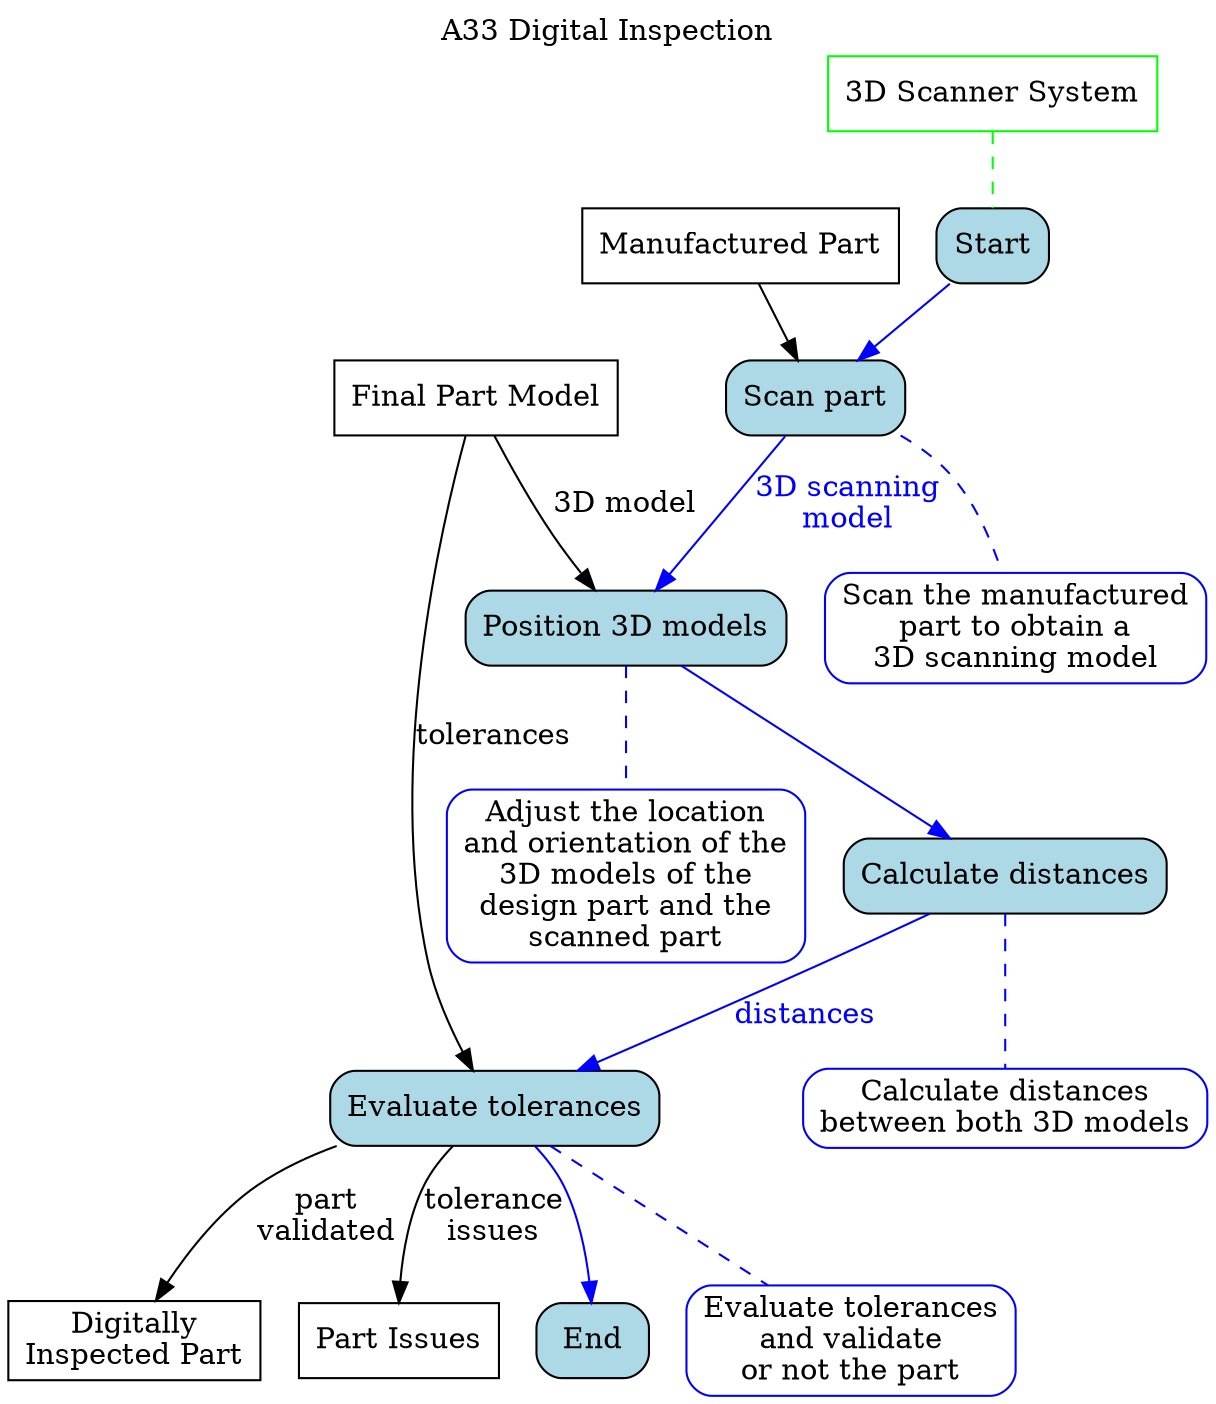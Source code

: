 digraph behaviourmodel {


# activity title
labelloc="t"
label="A33 Digital Inspection"

# inputs and outputs
node [shape=box, style=filled, fillcolor=white, color=black]
model [label="Final Part Model"]
manufactured [label="Manufactured Part"]
dig_inspected [label="Digitally\nInspected Part"]
issues [label="Part Issues"]

# mechanisms
node [shape=box, style=filled, fillcolor=white, color=green]
scanner [label="3D Scanner System"]

# tasks definition
node [shape=box, style="filled, rounded", fillcolor=lightblue, color=black]
Start
t1 [label="Scan part"]
t2 [label="Position 3D models"]
t3 [label="Calculate distances"]
t4 [label="Evaluate tolerances"]
End

# rules
node [shape=box, style="filled, rounded", fillcolor=white, color=blue]
r1 [label="Scan the manufactured\npart to obtain a\n3D scanning model"]
r2 [label="Adjust the location\nand orientation of the\n3D models of the\ndesign part and the\nscanned part"]
r3 [label="Calculate distances\nbetween both 3D models"]
r4 [label="Evaluate tolerances\nand validate\nor not the part"]

# attaching rules
edge [dir=none, color=blue, style=dashed]
t1 -> r1
t2 -> r2
t3 -> r3
t4 -> r4

# task sequence
edge [dir=forward, color=blue, fontcolor=blue, style=solid]
Start -> t1
t1 -> t2 [label="3D scanning\nmodel"]
t2 -> t3
t3 -> t4 [label="distances"]
t4 -> End

# attaching mechanisms
edge [dir=none, color=green, style=dashed]
scanner -> Start

# attaching inputs and outputs
edge [dir=forward, color=black, fontcolor=black, style=solid]
model -> t2 [label="3D model"]
model -> t4 [label="tolerances"]
manufactured -> t1
t4 -> issues [label="tolerance\nissues"]
t4 -> dig_inspected [label="part\nvalidated"]
}

